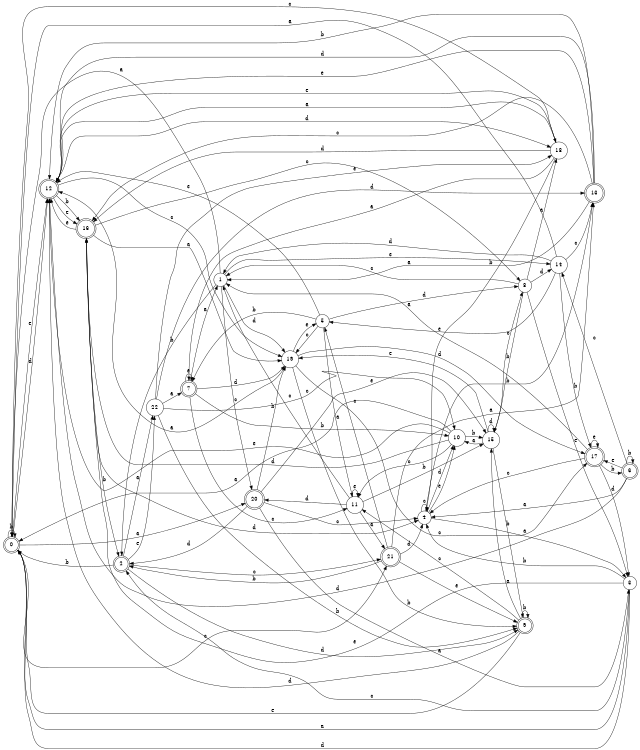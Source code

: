 digraph n19_4 {
__start0 [label="" shape="none"];

rankdir=LR;
size="8,5";

s0 [style="rounded,filled", color="black", fillcolor="white" shape="doublecircle", label="0"];
s1 [style="filled", color="black", fillcolor="white" shape="circle", label="1"];
s2 [style="rounded,filled", color="black", fillcolor="white" shape="doublecircle", label="2"];
s3 [style="filled", color="black", fillcolor="white" shape="circle", label="3"];
s4 [style="filled", color="black", fillcolor="white" shape="circle", label="4"];
s5 [style="filled", color="black", fillcolor="white" shape="circle", label="5"];
s6 [style="rounded,filled", color="black", fillcolor="white" shape="doublecircle", label="6"];
s7 [style="rounded,filled", color="black", fillcolor="white" shape="doublecircle", label="7"];
s8 [style="filled", color="black", fillcolor="white" shape="circle", label="8"];
s9 [style="rounded,filled", color="black", fillcolor="white" shape="doublecircle", label="9"];
s10 [style="filled", color="black", fillcolor="white" shape="circle", label="10"];
s11 [style="filled", color="black", fillcolor="white" shape="circle", label="11"];
s12 [style="rounded,filled", color="black", fillcolor="white" shape="doublecircle", label="12"];
s13 [style="rounded,filled", color="black", fillcolor="white" shape="doublecircle", label="13"];
s14 [style="filled", color="black", fillcolor="white" shape="circle", label="14"];
s15 [style="filled", color="black", fillcolor="white" shape="circle", label="15"];
s16 [style="rounded,filled", color="black", fillcolor="white" shape="doublecircle", label="16"];
s17 [style="rounded,filled", color="black", fillcolor="white" shape="doublecircle", label="17"];
s18 [style="filled", color="black", fillcolor="white" shape="circle", label="18"];
s19 [style="filled", color="black", fillcolor="white" shape="circle", label="19"];
s20 [style="rounded,filled", color="black", fillcolor="white" shape="doublecircle", label="20"];
s21 [style="rounded,filled", color="black", fillcolor="white" shape="doublecircle", label="21"];
s22 [style="filled", color="black", fillcolor="white" shape="circle", label="22"];
s0 -> s20 [label="a"];
s0 -> s0 [label="b"];
s0 -> s21 [label="c"];
s0 -> s12 [label="d"];
s0 -> s12 [label="e"];
s1 -> s0 [label="a"];
s1 -> s2 [label="b"];
s1 -> s20 [label="c"];
s1 -> s19 [label="d"];
s1 -> s14 [label="e"];
s2 -> s22 [label="a"];
s2 -> s0 [label="b"];
s2 -> s21 [label="c"];
s2 -> s9 [label="d"];
s2 -> s22 [label="e"];
s3 -> s0 [label="a"];
s3 -> s4 [label="b"];
s3 -> s2 [label="c"];
s3 -> s0 [label="d"];
s3 -> s16 [label="e"];
s4 -> s3 [label="a"];
s4 -> s13 [label="b"];
s4 -> s4 [label="c"];
s4 -> s10 [label="d"];
s4 -> s10 [label="e"];
s5 -> s11 [label="a"];
s5 -> s7 [label="b"];
s5 -> s19 [label="c"];
s5 -> s8 [label="d"];
s5 -> s12 [label="e"];
s6 -> s4 [label="a"];
s6 -> s6 [label="b"];
s6 -> s14 [label="c"];
s6 -> s12 [label="d"];
s6 -> s17 [label="e"];
s7 -> s1 [label="a"];
s7 -> s10 [label="b"];
s7 -> s11 [label="c"];
s7 -> s19 [label="d"];
s7 -> s7 [label="e"];
s8 -> s18 [label="a"];
s8 -> s15 [label="b"];
s8 -> s1 [label="c"];
s8 -> s14 [label="d"];
s8 -> s3 [label="e"];
s9 -> s15 [label="a"];
s9 -> s9 [label="b"];
s9 -> s11 [label="c"];
s9 -> s12 [label="d"];
s9 -> s0 [label="e"];
s10 -> s0 [label="a"];
s10 -> s15 [label="b"];
s10 -> s11 [label="c"];
s10 -> s16 [label="d"];
s10 -> s12 [label="e"];
s11 -> s21 [label="a"];
s11 -> s15 [label="b"];
s11 -> s1 [label="c"];
s11 -> s20 [label="d"];
s11 -> s11 [label="e"];
s12 -> s18 [label="a"];
s12 -> s16 [label="b"];
s12 -> s19 [label="c"];
s12 -> s18 [label="d"];
s12 -> s16 [label="e"];
s13 -> s1 [label="a"];
s13 -> s12 [label="b"];
s13 -> s16 [label="c"];
s13 -> s12 [label="d"];
s13 -> s12 [label="e"];
s14 -> s0 [label="a"];
s14 -> s17 [label="b"];
s14 -> s13 [label="c"];
s14 -> s1 [label="d"];
s14 -> s5 [label="e"];
s15 -> s10 [label="a"];
s15 -> s9 [label="b"];
s15 -> s8 [label="c"];
s15 -> s15 [label="d"];
s15 -> s19 [label="e"];
s16 -> s19 [label="a"];
s16 -> s2 [label="b"];
s16 -> s8 [label="c"];
s16 -> s4 [label="d"];
s16 -> s12 [label="e"];
s17 -> s1 [label="a"];
s17 -> s6 [label="b"];
s17 -> s4 [label="c"];
s17 -> s3 [label="d"];
s17 -> s17 [label="e"];
s18 -> s7 [label="a"];
s18 -> s4 [label="b"];
s18 -> s0 [label="c"];
s18 -> s16 [label="d"];
s18 -> s12 [label="e"];
s19 -> s12 [label="a"];
s19 -> s9 [label="b"];
s19 -> s17 [label="c"];
s19 -> s17 [label="d"];
s19 -> s5 [label="e"];
s20 -> s3 [label="a"];
s20 -> s19 [label="b"];
s20 -> s4 [label="c"];
s20 -> s2 [label="d"];
s20 -> s15 [label="e"];
s21 -> s13 [label="a"];
s21 -> s2 [label="b"];
s21 -> s5 [label="c"];
s21 -> s4 [label="d"];
s21 -> s9 [label="e"];
s22 -> s7 [label="a"];
s22 -> s9 [label="b"];
s22 -> s10 [label="c"];
s22 -> s13 [label="d"];
s22 -> s18 [label="e"];

}